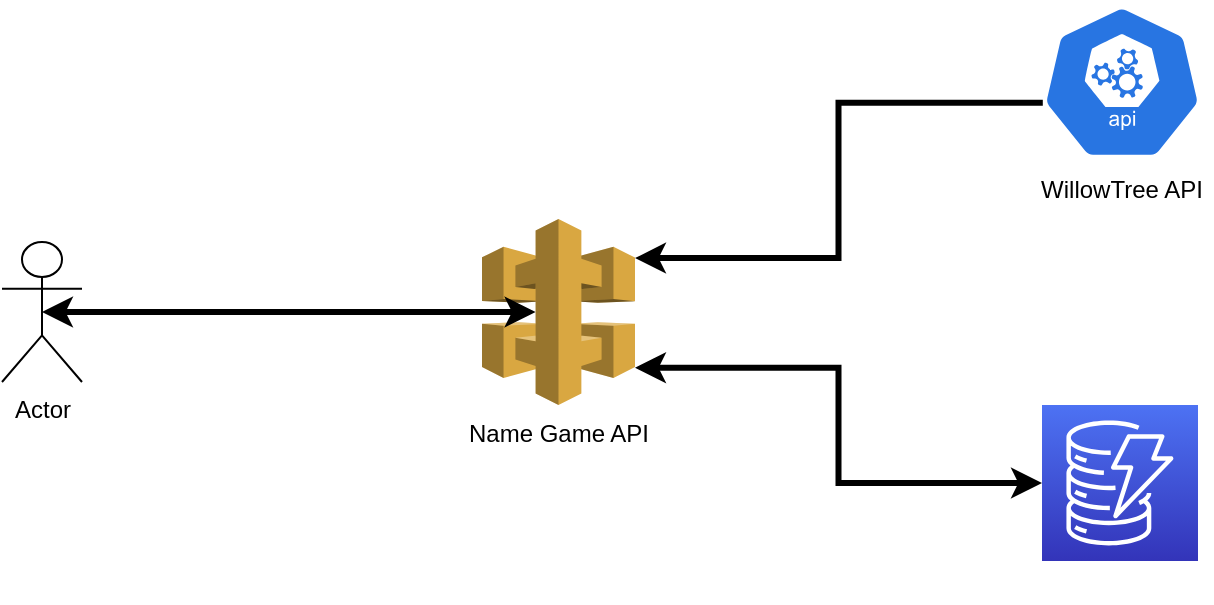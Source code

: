 <mxfile version="15.5.4" type="embed" pages="2"><diagram id="23iRSUPoRavnBvh4doch" name="Architecture Overview"><mxGraphModel dx="332" dy="533" grid="1" gridSize="10" guides="1" tooltips="1" connect="1" arrows="1" fold="1" page="1" pageScale="1" pageWidth="827" pageHeight="1169" math="0" shadow="0"><root><mxCell id="0"/><mxCell id="1" parent="0"/><mxCell id="2" value="Actor" style="shape=umlActor;verticalLabelPosition=bottom;verticalAlign=top;html=1;outlineConnect=0;" parent="1" vertex="1"><mxGeometry x="111" y="240" width="40" height="70" as="geometry"/></mxCell><mxCell id="4" value="DynamoDB" style="sketch=0;points=[[0,0,0],[0.25,0,0],[0.5,0,0],[0.75,0,0],[1,0,0],[0,1,0],[0.25,1,0],[0.5,1,0],[0.75,1,0],[1,1,0],[0,0.25,0],[0,0.5,0],[0,0.75,0],[1,0.25,0],[1,0.5,0],[1,0.75,0]];outlineConnect=0;fontColor=#FFFFFF;gradientColor=#4D72F3;gradientDirection=north;fillColor=#3334B9;strokeColor=#ffffff;dashed=0;verticalLabelPosition=bottom;verticalAlign=top;align=center;html=1;fontSize=12;fontStyle=0;aspect=fixed;shape=mxgraph.aws4.resourceIcon;resIcon=mxgraph.aws4.dynamodb;" parent="1" vertex="1"><mxGeometry x="631" y="321.5" width="78" height="78" as="geometry"/></mxCell><mxCell id="nu9hFAutBd4TzdgMmACW-4" value="Name Game API" style="outlineConnect=0;dashed=0;verticalLabelPosition=bottom;verticalAlign=top;align=center;html=1;shape=mxgraph.aws3.api_gateway;fillColor=#D9A741;gradientColor=none;strokeColor=#99FFFF;" parent="1" vertex="1"><mxGeometry x="351" y="228.5" width="76.5" height="93" as="geometry"/></mxCell><mxCell id="nu9hFAutBd4TzdgMmACW-5" value="" style="sketch=0;html=1;dashed=0;whitespace=wrap;fillColor=#2875E2;strokeColor=#ffffff;points=[[0.005,0.63,0],[0.1,0.2,0],[0.9,0.2,0],[0.5,0,0],[0.995,0.63,0],[0.72,0.99,0],[0.5,1,0],[0.28,0.99,0]];shape=mxgraph.kubernetes.icon;prIcon=api" parent="1" vertex="1"><mxGeometry x="631" y="120" width="80" height="80" as="geometry"/></mxCell><mxCell id="nu9hFAutBd4TzdgMmACW-6" value="WillowTree API" style="text;html=1;strokeColor=none;fillColor=none;align=center;verticalAlign=middle;whiteSpace=wrap;rounded=0;" parent="1" vertex="1"><mxGeometry x="626" y="198.5" width="90" height="30" as="geometry"/></mxCell><mxCell id="nu9hFAutBd4TzdgMmACW-8" value="" style="endArrow=classic;startArrow=classic;html=1;rounded=0;entryX=0.35;entryY=0.5;entryDx=0;entryDy=0;entryPerimeter=0;exitX=0.5;exitY=0.5;exitDx=0;exitDy=0;exitPerimeter=0;spacing=2;fontSize=11;strokeWidth=3;" parent="1" source="2" target="nu9hFAutBd4TzdgMmACW-4" edge="1"><mxGeometry width="50" height="50" relative="1" as="geometry"><mxPoint x="161" y="280" as="sourcePoint"/><mxPoint x="341" y="280" as="targetPoint"/></mxGeometry></mxCell><mxCell id="nu9hFAutBd4TzdgMmACW-10" value="" style="endArrow=classic;html=1;rounded=0;exitX=0.005;exitY=0.63;exitDx=0;exitDy=0;exitPerimeter=0;entryX=1;entryY=0.21;entryDx=0;entryDy=0;entryPerimeter=0;edgeStyle=orthogonalEdgeStyle;strokeWidth=3;" parent="1" source="nu9hFAutBd4TzdgMmACW-5" target="nu9hFAutBd4TzdgMmACW-4" edge="1"><mxGeometry width="50" height="50" relative="1" as="geometry"><mxPoint x="501" y="330" as="sourcePoint"/><mxPoint x="551" y="280" as="targetPoint"/></mxGeometry></mxCell><mxCell id="nu9hFAutBd4TzdgMmACW-12" value="" style="endArrow=classic;startArrow=classic;html=1;rounded=0;exitX=1;exitY=0.8;exitDx=0;exitDy=0;exitPerimeter=0;entryX=0;entryY=0.5;entryDx=0;entryDy=0;entryPerimeter=0;edgeStyle=orthogonalEdgeStyle;strokeWidth=3;" parent="1" source="nu9hFAutBd4TzdgMmACW-4" target="4" edge="1"><mxGeometry width="50" height="50" relative="1" as="geometry"><mxPoint x="451" y="470" as="sourcePoint"/><mxPoint x="501" y="420" as="targetPoint"/></mxGeometry></mxCell></root></mxGraphModel></diagram><diagram id="mg5Gtt0YvBSPAZR2QAp3" name="DynamoDB Design"><mxGraphModel dx="735" dy="561" grid="1" gridSize="10" guides="1" tooltips="1" connect="1" arrows="1" fold="1" page="1" pageScale="1" pageWidth="850" pageHeight="1100" math="0" shadow="0"><root><mxCell id="HH6wD20WuD-AldguXH93-0"/><mxCell id="HH6wD20WuD-AldguXH93-1" parent="HH6wD20WuD-AldguXH93-0"/><mxCell id="40r226ogi3kPvPkLXAuQ-8" value="" style="shape=internalStorage;whiteSpace=wrap;html=1;backgroundOutline=1;verticalAlign=top;dx=120;dy=40;align=center;" parent="HH6wD20WuD-AldguXH93-1" vertex="1"><mxGeometry x="40" y="40" width="770" height="320" as="geometry"/></mxCell><mxCell id="40r226ogi3kPvPkLXAuQ-14" value="Key" style="text;html=1;strokeColor=none;fillColor=none;align=center;verticalAlign=middle;whiteSpace=wrap;rounded=0;fontSize=14;" parent="HH6wD20WuD-AldguXH93-1" vertex="1"><mxGeometry x="40" y="40" width="120" height="40" as="geometry"/></mxCell><mxCell id="40r226ogi3kPvPkLXAuQ-15" value="&lt;font style=&quot;font-size: 14px&quot;&gt;Attributes&lt;/font&gt;" style="text;html=1;strokeColor=none;fillColor=none;align=center;verticalAlign=middle;whiteSpace=wrap;rounded=0;" parent="HH6wD20WuD-AldguXH93-1" vertex="1"><mxGeometry x="160" y="40" width="650" height="40" as="geometry"/></mxCell><mxCell id="HH6wD20WuD-AldguXH93-3" value="&lt;font style=&quot;font-size: 14px&quot;&gt;game_id&lt;/font&gt;" style="sketch=0;aspect=fixed;html=1;points=[];align=center;image;fontSize=12;image=img/lib/mscae/Key.svg;fontColor=#FFFFFF;" parent="HH6wD20WuD-AldguXH93-1" vertex="1"><mxGeometry x="84.5" y="157.5" width="31" height="50" as="geometry"/></mxCell><mxCell id="40r226ogi3kPvPkLXAuQ-27" value="game_type" style="rounded=0;whiteSpace=wrap;html=1;fontSize=14;fillColor=none;align=center;verticalAlign=middle;" parent="HH6wD20WuD-AldguXH93-1" vertex="1"><mxGeometry x="265" y="142.5" width="80" height="120" as="geometry"/></mxCell><mxCell id="40r226ogi3kPvPkLXAuQ-18" value="score" style="rounded=0;whiteSpace=wrap;html=1;fontSize=14;fillColor=none;align=center;verticalAlign=middle;strokeColor=default;" parent="HH6wD20WuD-AldguXH93-1" vertex="1"><mxGeometry x="205" y="142.5" width="60" height="120" as="geometry"/></mxCell><mxCell id="1Yd1I_QheuUKi2PRwFaB-5" value="Partition Key" style="text;html=1;strokeColor=none;fillColor=none;align=center;verticalAlign=middle;whiteSpace=wrap;rounded=0;fontStyle=2;fontSize=14;" parent="HH6wD20WuD-AldguXH93-1" vertex="1"><mxGeometry x="56.38" y="232.5" width="87.25" height="30" as="geometry"/></mxCell><mxCell id="EIrsrFEeZAtrclBt75o1-1" value="current_name" style="rounded=0;whiteSpace=wrap;html=1;fontSize=14;fillColor=none;align=center;verticalAlign=middle;" vertex="1" parent="HH6wD20WuD-AldguXH93-1"><mxGeometry x="345" y="142.5" width="110" height="120" as="geometry"/></mxCell><mxCell id="EIrsrFEeZAtrclBt75o1-2" value="" style="rounded=0;whiteSpace=wrap;html=1;fontSize=14;fillColor=none;align=center;verticalAlign=middle;strokeColor=default;" vertex="1" parent="HH6wD20WuD-AldguXH93-1"><mxGeometry x="455" y="142.5" width="110" height="120" as="geometry"/></mxCell><mxCell id="EIrsrFEeZAtrclBt75o1-5" value="ids" style="ellipse;shape=doubleEllipse;margin=3;whiteSpace=wrap;html=1;align=center;fontSize=14;fontColor=#FFFFFF;strokeColor=default;" vertex="1" parent="HH6wD20WuD-AldguXH93-1"><mxGeometry x="460" y="182.5" width="100" height="40" as="geometry"/></mxCell><mxCell id="EIrsrFEeZAtrclBt75o1-6" value="game_over" style="rounded=0;whiteSpace=wrap;html=1;fontSize=14;fillColor=none;align=center;verticalAlign=middle;" vertex="1" parent="HH6wD20WuD-AldguXH93-1"><mxGeometry x="565" y="142.5" width="90" height="120" as="geometry"/></mxCell><mxCell id="EIrsrFEeZAtrclBt75o1-7" value="end_time" style="rounded=0;whiteSpace=wrap;html=1;fontSize=14;fillColor=none;align=center;verticalAlign=middle;dashed=1;" vertex="1" parent="HH6wD20WuD-AldguXH93-1"><mxGeometry x="685" y="142.5" width="80" height="120" as="geometry"/></mxCell></root></mxGraphModel></diagram></mxfile>